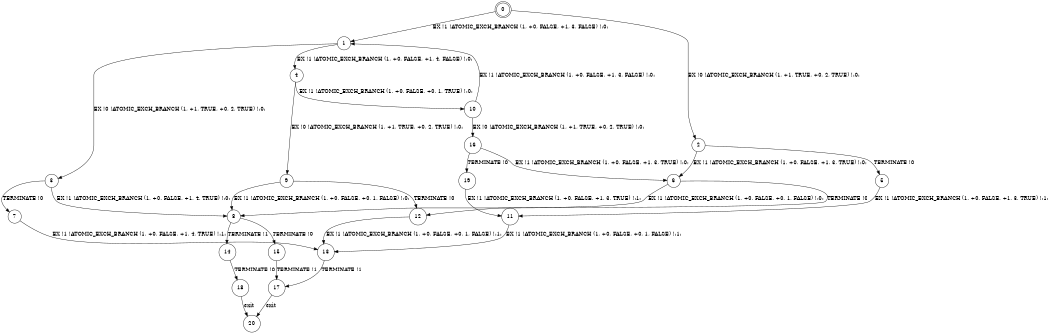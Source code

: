 digraph BCG {
size = "7, 10.5";
center = TRUE;
node [shape = circle];
0 [peripheries = 2];
0 -> 1 [label = "EX !1 !ATOMIC_EXCH_BRANCH (1, +0, FALSE, +1, 3, FALSE) !:0:"];
0 -> 2 [label = "EX !0 !ATOMIC_EXCH_BRANCH (1, +1, TRUE, +0, 2, TRUE) !:0:"];
1 -> 3 [label = "EX !0 !ATOMIC_EXCH_BRANCH (1, +1, TRUE, +0, 2, TRUE) !:0:"];
1 -> 4 [label = "EX !1 !ATOMIC_EXCH_BRANCH (1, +0, FALSE, +1, 4, FALSE) !:0:"];
2 -> 5 [label = "TERMINATE !0"];
2 -> 6 [label = "EX !1 !ATOMIC_EXCH_BRANCH (1, +0, FALSE, +1, 3, TRUE) !:0:"];
3 -> 7 [label = "TERMINATE !0"];
3 -> 8 [label = "EX !1 !ATOMIC_EXCH_BRANCH (1, +0, FALSE, +1, 4, TRUE) !:0:"];
4 -> 9 [label = "EX !0 !ATOMIC_EXCH_BRANCH (1, +1, TRUE, +0, 2, TRUE) !:0:"];
4 -> 10 [label = "EX !1 !ATOMIC_EXCH_BRANCH (1, +0, FALSE, +0, 1, TRUE) !:0:"];
5 -> 11 [label = "EX !1 !ATOMIC_EXCH_BRANCH (1, +0, FALSE, +1, 3, TRUE) !:1:"];
6 -> 12 [label = "TERMINATE !0"];
6 -> 8 [label = "EX !1 !ATOMIC_EXCH_BRANCH (1, +0, FALSE, +0, 1, FALSE) !:0:"];
7 -> 13 [label = "EX !1 !ATOMIC_EXCH_BRANCH (1, +0, FALSE, +1, 4, TRUE) !:1:"];
8 -> 14 [label = "TERMINATE !1"];
8 -> 15 [label = "TERMINATE !0"];
9 -> 12 [label = "TERMINATE !0"];
9 -> 8 [label = "EX !1 !ATOMIC_EXCH_BRANCH (1, +0, FALSE, +0, 1, FALSE) !:0:"];
10 -> 16 [label = "EX !0 !ATOMIC_EXCH_BRANCH (1, +1, TRUE, +0, 2, TRUE) !:0:"];
10 -> 1 [label = "EX !1 !ATOMIC_EXCH_BRANCH (1, +0, FALSE, +1, 3, FALSE) !:0:"];
11 -> 13 [label = "EX !1 !ATOMIC_EXCH_BRANCH (1, +0, FALSE, +0, 1, FALSE) !:1:"];
12 -> 13 [label = "EX !1 !ATOMIC_EXCH_BRANCH (1, +0, FALSE, +0, 1, FALSE) !:1:"];
13 -> 17 [label = "TERMINATE !1"];
14 -> 18 [label = "TERMINATE !0"];
15 -> 17 [label = "TERMINATE !1"];
16 -> 19 [label = "TERMINATE !0"];
16 -> 6 [label = "EX !1 !ATOMIC_EXCH_BRANCH (1, +0, FALSE, +1, 3, TRUE) !:0:"];
17 -> 20 [label = "exit"];
18 -> 20 [label = "exit"];
19 -> 11 [label = "EX !1 !ATOMIC_EXCH_BRANCH (1, +0, FALSE, +1, 3, TRUE) !:1:"];
}
